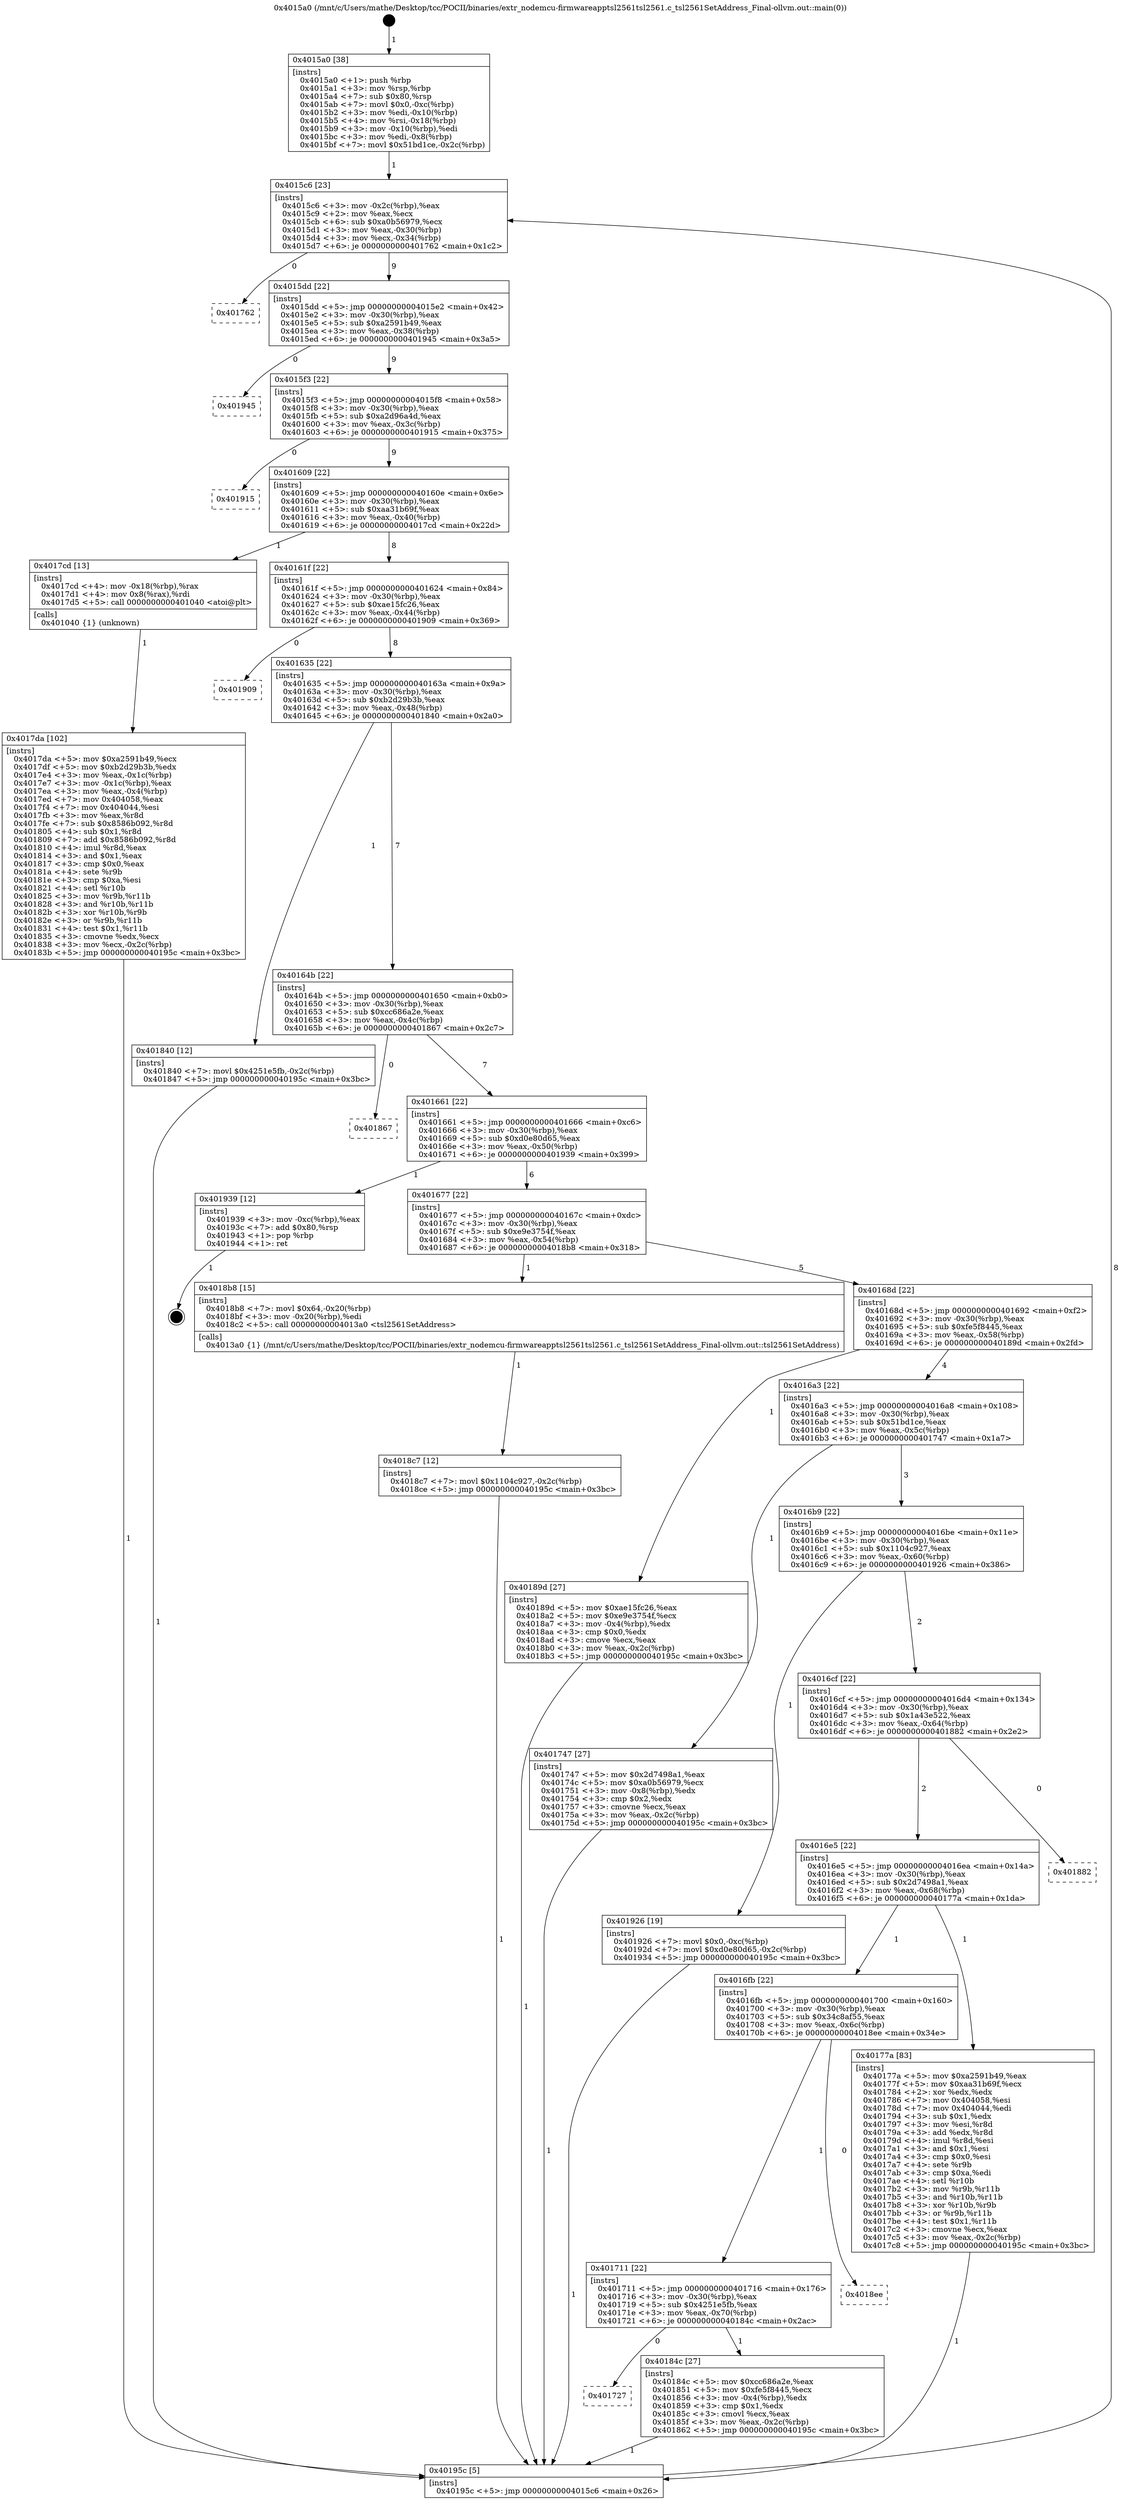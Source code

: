 digraph "0x4015a0" {
  label = "0x4015a0 (/mnt/c/Users/mathe/Desktop/tcc/POCII/binaries/extr_nodemcu-firmwareapptsl2561tsl2561.c_tsl2561SetAddress_Final-ollvm.out::main(0))"
  labelloc = "t"
  node[shape=record]

  Entry [label="",width=0.3,height=0.3,shape=circle,fillcolor=black,style=filled]
  "0x4015c6" [label="{
     0x4015c6 [23]\l
     | [instrs]\l
     &nbsp;&nbsp;0x4015c6 \<+3\>: mov -0x2c(%rbp),%eax\l
     &nbsp;&nbsp;0x4015c9 \<+2\>: mov %eax,%ecx\l
     &nbsp;&nbsp;0x4015cb \<+6\>: sub $0xa0b56979,%ecx\l
     &nbsp;&nbsp;0x4015d1 \<+3\>: mov %eax,-0x30(%rbp)\l
     &nbsp;&nbsp;0x4015d4 \<+3\>: mov %ecx,-0x34(%rbp)\l
     &nbsp;&nbsp;0x4015d7 \<+6\>: je 0000000000401762 \<main+0x1c2\>\l
  }"]
  "0x401762" [label="{
     0x401762\l
  }", style=dashed]
  "0x4015dd" [label="{
     0x4015dd [22]\l
     | [instrs]\l
     &nbsp;&nbsp;0x4015dd \<+5\>: jmp 00000000004015e2 \<main+0x42\>\l
     &nbsp;&nbsp;0x4015e2 \<+3\>: mov -0x30(%rbp),%eax\l
     &nbsp;&nbsp;0x4015e5 \<+5\>: sub $0xa2591b49,%eax\l
     &nbsp;&nbsp;0x4015ea \<+3\>: mov %eax,-0x38(%rbp)\l
     &nbsp;&nbsp;0x4015ed \<+6\>: je 0000000000401945 \<main+0x3a5\>\l
  }"]
  Exit [label="",width=0.3,height=0.3,shape=circle,fillcolor=black,style=filled,peripheries=2]
  "0x401945" [label="{
     0x401945\l
  }", style=dashed]
  "0x4015f3" [label="{
     0x4015f3 [22]\l
     | [instrs]\l
     &nbsp;&nbsp;0x4015f3 \<+5\>: jmp 00000000004015f8 \<main+0x58\>\l
     &nbsp;&nbsp;0x4015f8 \<+3\>: mov -0x30(%rbp),%eax\l
     &nbsp;&nbsp;0x4015fb \<+5\>: sub $0xa2d96a4d,%eax\l
     &nbsp;&nbsp;0x401600 \<+3\>: mov %eax,-0x3c(%rbp)\l
     &nbsp;&nbsp;0x401603 \<+6\>: je 0000000000401915 \<main+0x375\>\l
  }"]
  "0x4018c7" [label="{
     0x4018c7 [12]\l
     | [instrs]\l
     &nbsp;&nbsp;0x4018c7 \<+7\>: movl $0x1104c927,-0x2c(%rbp)\l
     &nbsp;&nbsp;0x4018ce \<+5\>: jmp 000000000040195c \<main+0x3bc\>\l
  }"]
  "0x401915" [label="{
     0x401915\l
  }", style=dashed]
  "0x401609" [label="{
     0x401609 [22]\l
     | [instrs]\l
     &nbsp;&nbsp;0x401609 \<+5\>: jmp 000000000040160e \<main+0x6e\>\l
     &nbsp;&nbsp;0x40160e \<+3\>: mov -0x30(%rbp),%eax\l
     &nbsp;&nbsp;0x401611 \<+5\>: sub $0xaa31b69f,%eax\l
     &nbsp;&nbsp;0x401616 \<+3\>: mov %eax,-0x40(%rbp)\l
     &nbsp;&nbsp;0x401619 \<+6\>: je 00000000004017cd \<main+0x22d\>\l
  }"]
  "0x401727" [label="{
     0x401727\l
  }", style=dashed]
  "0x4017cd" [label="{
     0x4017cd [13]\l
     | [instrs]\l
     &nbsp;&nbsp;0x4017cd \<+4\>: mov -0x18(%rbp),%rax\l
     &nbsp;&nbsp;0x4017d1 \<+4\>: mov 0x8(%rax),%rdi\l
     &nbsp;&nbsp;0x4017d5 \<+5\>: call 0000000000401040 \<atoi@plt\>\l
     | [calls]\l
     &nbsp;&nbsp;0x401040 \{1\} (unknown)\l
  }"]
  "0x40161f" [label="{
     0x40161f [22]\l
     | [instrs]\l
     &nbsp;&nbsp;0x40161f \<+5\>: jmp 0000000000401624 \<main+0x84\>\l
     &nbsp;&nbsp;0x401624 \<+3\>: mov -0x30(%rbp),%eax\l
     &nbsp;&nbsp;0x401627 \<+5\>: sub $0xae15fc26,%eax\l
     &nbsp;&nbsp;0x40162c \<+3\>: mov %eax,-0x44(%rbp)\l
     &nbsp;&nbsp;0x40162f \<+6\>: je 0000000000401909 \<main+0x369\>\l
  }"]
  "0x40184c" [label="{
     0x40184c [27]\l
     | [instrs]\l
     &nbsp;&nbsp;0x40184c \<+5\>: mov $0xcc686a2e,%eax\l
     &nbsp;&nbsp;0x401851 \<+5\>: mov $0xfe5f8445,%ecx\l
     &nbsp;&nbsp;0x401856 \<+3\>: mov -0x4(%rbp),%edx\l
     &nbsp;&nbsp;0x401859 \<+3\>: cmp $0x1,%edx\l
     &nbsp;&nbsp;0x40185c \<+3\>: cmovl %ecx,%eax\l
     &nbsp;&nbsp;0x40185f \<+3\>: mov %eax,-0x2c(%rbp)\l
     &nbsp;&nbsp;0x401862 \<+5\>: jmp 000000000040195c \<main+0x3bc\>\l
  }"]
  "0x401909" [label="{
     0x401909\l
  }", style=dashed]
  "0x401635" [label="{
     0x401635 [22]\l
     | [instrs]\l
     &nbsp;&nbsp;0x401635 \<+5\>: jmp 000000000040163a \<main+0x9a\>\l
     &nbsp;&nbsp;0x40163a \<+3\>: mov -0x30(%rbp),%eax\l
     &nbsp;&nbsp;0x40163d \<+5\>: sub $0xb2d29b3b,%eax\l
     &nbsp;&nbsp;0x401642 \<+3\>: mov %eax,-0x48(%rbp)\l
     &nbsp;&nbsp;0x401645 \<+6\>: je 0000000000401840 \<main+0x2a0\>\l
  }"]
  "0x401711" [label="{
     0x401711 [22]\l
     | [instrs]\l
     &nbsp;&nbsp;0x401711 \<+5\>: jmp 0000000000401716 \<main+0x176\>\l
     &nbsp;&nbsp;0x401716 \<+3\>: mov -0x30(%rbp),%eax\l
     &nbsp;&nbsp;0x401719 \<+5\>: sub $0x4251e5fb,%eax\l
     &nbsp;&nbsp;0x40171e \<+3\>: mov %eax,-0x70(%rbp)\l
     &nbsp;&nbsp;0x401721 \<+6\>: je 000000000040184c \<main+0x2ac\>\l
  }"]
  "0x401840" [label="{
     0x401840 [12]\l
     | [instrs]\l
     &nbsp;&nbsp;0x401840 \<+7\>: movl $0x4251e5fb,-0x2c(%rbp)\l
     &nbsp;&nbsp;0x401847 \<+5\>: jmp 000000000040195c \<main+0x3bc\>\l
  }"]
  "0x40164b" [label="{
     0x40164b [22]\l
     | [instrs]\l
     &nbsp;&nbsp;0x40164b \<+5\>: jmp 0000000000401650 \<main+0xb0\>\l
     &nbsp;&nbsp;0x401650 \<+3\>: mov -0x30(%rbp),%eax\l
     &nbsp;&nbsp;0x401653 \<+5\>: sub $0xcc686a2e,%eax\l
     &nbsp;&nbsp;0x401658 \<+3\>: mov %eax,-0x4c(%rbp)\l
     &nbsp;&nbsp;0x40165b \<+6\>: je 0000000000401867 \<main+0x2c7\>\l
  }"]
  "0x4018ee" [label="{
     0x4018ee\l
  }", style=dashed]
  "0x401867" [label="{
     0x401867\l
  }", style=dashed]
  "0x401661" [label="{
     0x401661 [22]\l
     | [instrs]\l
     &nbsp;&nbsp;0x401661 \<+5\>: jmp 0000000000401666 \<main+0xc6\>\l
     &nbsp;&nbsp;0x401666 \<+3\>: mov -0x30(%rbp),%eax\l
     &nbsp;&nbsp;0x401669 \<+5\>: sub $0xd0e80d65,%eax\l
     &nbsp;&nbsp;0x40166e \<+3\>: mov %eax,-0x50(%rbp)\l
     &nbsp;&nbsp;0x401671 \<+6\>: je 0000000000401939 \<main+0x399\>\l
  }"]
  "0x4017da" [label="{
     0x4017da [102]\l
     | [instrs]\l
     &nbsp;&nbsp;0x4017da \<+5\>: mov $0xa2591b49,%ecx\l
     &nbsp;&nbsp;0x4017df \<+5\>: mov $0xb2d29b3b,%edx\l
     &nbsp;&nbsp;0x4017e4 \<+3\>: mov %eax,-0x1c(%rbp)\l
     &nbsp;&nbsp;0x4017e7 \<+3\>: mov -0x1c(%rbp),%eax\l
     &nbsp;&nbsp;0x4017ea \<+3\>: mov %eax,-0x4(%rbp)\l
     &nbsp;&nbsp;0x4017ed \<+7\>: mov 0x404058,%eax\l
     &nbsp;&nbsp;0x4017f4 \<+7\>: mov 0x404044,%esi\l
     &nbsp;&nbsp;0x4017fb \<+3\>: mov %eax,%r8d\l
     &nbsp;&nbsp;0x4017fe \<+7\>: sub $0x8586b092,%r8d\l
     &nbsp;&nbsp;0x401805 \<+4\>: sub $0x1,%r8d\l
     &nbsp;&nbsp;0x401809 \<+7\>: add $0x8586b092,%r8d\l
     &nbsp;&nbsp;0x401810 \<+4\>: imul %r8d,%eax\l
     &nbsp;&nbsp;0x401814 \<+3\>: and $0x1,%eax\l
     &nbsp;&nbsp;0x401817 \<+3\>: cmp $0x0,%eax\l
     &nbsp;&nbsp;0x40181a \<+4\>: sete %r9b\l
     &nbsp;&nbsp;0x40181e \<+3\>: cmp $0xa,%esi\l
     &nbsp;&nbsp;0x401821 \<+4\>: setl %r10b\l
     &nbsp;&nbsp;0x401825 \<+3\>: mov %r9b,%r11b\l
     &nbsp;&nbsp;0x401828 \<+3\>: and %r10b,%r11b\l
     &nbsp;&nbsp;0x40182b \<+3\>: xor %r10b,%r9b\l
     &nbsp;&nbsp;0x40182e \<+3\>: or %r9b,%r11b\l
     &nbsp;&nbsp;0x401831 \<+4\>: test $0x1,%r11b\l
     &nbsp;&nbsp;0x401835 \<+3\>: cmovne %edx,%ecx\l
     &nbsp;&nbsp;0x401838 \<+3\>: mov %ecx,-0x2c(%rbp)\l
     &nbsp;&nbsp;0x40183b \<+5\>: jmp 000000000040195c \<main+0x3bc\>\l
  }"]
  "0x401939" [label="{
     0x401939 [12]\l
     | [instrs]\l
     &nbsp;&nbsp;0x401939 \<+3\>: mov -0xc(%rbp),%eax\l
     &nbsp;&nbsp;0x40193c \<+7\>: add $0x80,%rsp\l
     &nbsp;&nbsp;0x401943 \<+1\>: pop %rbp\l
     &nbsp;&nbsp;0x401944 \<+1\>: ret\l
  }"]
  "0x401677" [label="{
     0x401677 [22]\l
     | [instrs]\l
     &nbsp;&nbsp;0x401677 \<+5\>: jmp 000000000040167c \<main+0xdc\>\l
     &nbsp;&nbsp;0x40167c \<+3\>: mov -0x30(%rbp),%eax\l
     &nbsp;&nbsp;0x40167f \<+5\>: sub $0xe9e3754f,%eax\l
     &nbsp;&nbsp;0x401684 \<+3\>: mov %eax,-0x54(%rbp)\l
     &nbsp;&nbsp;0x401687 \<+6\>: je 00000000004018b8 \<main+0x318\>\l
  }"]
  "0x4016fb" [label="{
     0x4016fb [22]\l
     | [instrs]\l
     &nbsp;&nbsp;0x4016fb \<+5\>: jmp 0000000000401700 \<main+0x160\>\l
     &nbsp;&nbsp;0x401700 \<+3\>: mov -0x30(%rbp),%eax\l
     &nbsp;&nbsp;0x401703 \<+5\>: sub $0x34c8af55,%eax\l
     &nbsp;&nbsp;0x401708 \<+3\>: mov %eax,-0x6c(%rbp)\l
     &nbsp;&nbsp;0x40170b \<+6\>: je 00000000004018ee \<main+0x34e\>\l
  }"]
  "0x4018b8" [label="{
     0x4018b8 [15]\l
     | [instrs]\l
     &nbsp;&nbsp;0x4018b8 \<+7\>: movl $0x64,-0x20(%rbp)\l
     &nbsp;&nbsp;0x4018bf \<+3\>: mov -0x20(%rbp),%edi\l
     &nbsp;&nbsp;0x4018c2 \<+5\>: call 00000000004013a0 \<tsl2561SetAddress\>\l
     | [calls]\l
     &nbsp;&nbsp;0x4013a0 \{1\} (/mnt/c/Users/mathe/Desktop/tcc/POCII/binaries/extr_nodemcu-firmwareapptsl2561tsl2561.c_tsl2561SetAddress_Final-ollvm.out::tsl2561SetAddress)\l
  }"]
  "0x40168d" [label="{
     0x40168d [22]\l
     | [instrs]\l
     &nbsp;&nbsp;0x40168d \<+5\>: jmp 0000000000401692 \<main+0xf2\>\l
     &nbsp;&nbsp;0x401692 \<+3\>: mov -0x30(%rbp),%eax\l
     &nbsp;&nbsp;0x401695 \<+5\>: sub $0xfe5f8445,%eax\l
     &nbsp;&nbsp;0x40169a \<+3\>: mov %eax,-0x58(%rbp)\l
     &nbsp;&nbsp;0x40169d \<+6\>: je 000000000040189d \<main+0x2fd\>\l
  }"]
  "0x40177a" [label="{
     0x40177a [83]\l
     | [instrs]\l
     &nbsp;&nbsp;0x40177a \<+5\>: mov $0xa2591b49,%eax\l
     &nbsp;&nbsp;0x40177f \<+5\>: mov $0xaa31b69f,%ecx\l
     &nbsp;&nbsp;0x401784 \<+2\>: xor %edx,%edx\l
     &nbsp;&nbsp;0x401786 \<+7\>: mov 0x404058,%esi\l
     &nbsp;&nbsp;0x40178d \<+7\>: mov 0x404044,%edi\l
     &nbsp;&nbsp;0x401794 \<+3\>: sub $0x1,%edx\l
     &nbsp;&nbsp;0x401797 \<+3\>: mov %esi,%r8d\l
     &nbsp;&nbsp;0x40179a \<+3\>: add %edx,%r8d\l
     &nbsp;&nbsp;0x40179d \<+4\>: imul %r8d,%esi\l
     &nbsp;&nbsp;0x4017a1 \<+3\>: and $0x1,%esi\l
     &nbsp;&nbsp;0x4017a4 \<+3\>: cmp $0x0,%esi\l
     &nbsp;&nbsp;0x4017a7 \<+4\>: sete %r9b\l
     &nbsp;&nbsp;0x4017ab \<+3\>: cmp $0xa,%edi\l
     &nbsp;&nbsp;0x4017ae \<+4\>: setl %r10b\l
     &nbsp;&nbsp;0x4017b2 \<+3\>: mov %r9b,%r11b\l
     &nbsp;&nbsp;0x4017b5 \<+3\>: and %r10b,%r11b\l
     &nbsp;&nbsp;0x4017b8 \<+3\>: xor %r10b,%r9b\l
     &nbsp;&nbsp;0x4017bb \<+3\>: or %r9b,%r11b\l
     &nbsp;&nbsp;0x4017be \<+4\>: test $0x1,%r11b\l
     &nbsp;&nbsp;0x4017c2 \<+3\>: cmovne %ecx,%eax\l
     &nbsp;&nbsp;0x4017c5 \<+3\>: mov %eax,-0x2c(%rbp)\l
     &nbsp;&nbsp;0x4017c8 \<+5\>: jmp 000000000040195c \<main+0x3bc\>\l
  }"]
  "0x40189d" [label="{
     0x40189d [27]\l
     | [instrs]\l
     &nbsp;&nbsp;0x40189d \<+5\>: mov $0xae15fc26,%eax\l
     &nbsp;&nbsp;0x4018a2 \<+5\>: mov $0xe9e3754f,%ecx\l
     &nbsp;&nbsp;0x4018a7 \<+3\>: mov -0x4(%rbp),%edx\l
     &nbsp;&nbsp;0x4018aa \<+3\>: cmp $0x0,%edx\l
     &nbsp;&nbsp;0x4018ad \<+3\>: cmove %ecx,%eax\l
     &nbsp;&nbsp;0x4018b0 \<+3\>: mov %eax,-0x2c(%rbp)\l
     &nbsp;&nbsp;0x4018b3 \<+5\>: jmp 000000000040195c \<main+0x3bc\>\l
  }"]
  "0x4016a3" [label="{
     0x4016a3 [22]\l
     | [instrs]\l
     &nbsp;&nbsp;0x4016a3 \<+5\>: jmp 00000000004016a8 \<main+0x108\>\l
     &nbsp;&nbsp;0x4016a8 \<+3\>: mov -0x30(%rbp),%eax\l
     &nbsp;&nbsp;0x4016ab \<+5\>: sub $0x51bd1ce,%eax\l
     &nbsp;&nbsp;0x4016b0 \<+3\>: mov %eax,-0x5c(%rbp)\l
     &nbsp;&nbsp;0x4016b3 \<+6\>: je 0000000000401747 \<main+0x1a7\>\l
  }"]
  "0x4016e5" [label="{
     0x4016e5 [22]\l
     | [instrs]\l
     &nbsp;&nbsp;0x4016e5 \<+5\>: jmp 00000000004016ea \<main+0x14a\>\l
     &nbsp;&nbsp;0x4016ea \<+3\>: mov -0x30(%rbp),%eax\l
     &nbsp;&nbsp;0x4016ed \<+5\>: sub $0x2d7498a1,%eax\l
     &nbsp;&nbsp;0x4016f2 \<+3\>: mov %eax,-0x68(%rbp)\l
     &nbsp;&nbsp;0x4016f5 \<+6\>: je 000000000040177a \<main+0x1da\>\l
  }"]
  "0x401747" [label="{
     0x401747 [27]\l
     | [instrs]\l
     &nbsp;&nbsp;0x401747 \<+5\>: mov $0x2d7498a1,%eax\l
     &nbsp;&nbsp;0x40174c \<+5\>: mov $0xa0b56979,%ecx\l
     &nbsp;&nbsp;0x401751 \<+3\>: mov -0x8(%rbp),%edx\l
     &nbsp;&nbsp;0x401754 \<+3\>: cmp $0x2,%edx\l
     &nbsp;&nbsp;0x401757 \<+3\>: cmovne %ecx,%eax\l
     &nbsp;&nbsp;0x40175a \<+3\>: mov %eax,-0x2c(%rbp)\l
     &nbsp;&nbsp;0x40175d \<+5\>: jmp 000000000040195c \<main+0x3bc\>\l
  }"]
  "0x4016b9" [label="{
     0x4016b9 [22]\l
     | [instrs]\l
     &nbsp;&nbsp;0x4016b9 \<+5\>: jmp 00000000004016be \<main+0x11e\>\l
     &nbsp;&nbsp;0x4016be \<+3\>: mov -0x30(%rbp),%eax\l
     &nbsp;&nbsp;0x4016c1 \<+5\>: sub $0x1104c927,%eax\l
     &nbsp;&nbsp;0x4016c6 \<+3\>: mov %eax,-0x60(%rbp)\l
     &nbsp;&nbsp;0x4016c9 \<+6\>: je 0000000000401926 \<main+0x386\>\l
  }"]
  "0x40195c" [label="{
     0x40195c [5]\l
     | [instrs]\l
     &nbsp;&nbsp;0x40195c \<+5\>: jmp 00000000004015c6 \<main+0x26\>\l
  }"]
  "0x4015a0" [label="{
     0x4015a0 [38]\l
     | [instrs]\l
     &nbsp;&nbsp;0x4015a0 \<+1\>: push %rbp\l
     &nbsp;&nbsp;0x4015a1 \<+3\>: mov %rsp,%rbp\l
     &nbsp;&nbsp;0x4015a4 \<+7\>: sub $0x80,%rsp\l
     &nbsp;&nbsp;0x4015ab \<+7\>: movl $0x0,-0xc(%rbp)\l
     &nbsp;&nbsp;0x4015b2 \<+3\>: mov %edi,-0x10(%rbp)\l
     &nbsp;&nbsp;0x4015b5 \<+4\>: mov %rsi,-0x18(%rbp)\l
     &nbsp;&nbsp;0x4015b9 \<+3\>: mov -0x10(%rbp),%edi\l
     &nbsp;&nbsp;0x4015bc \<+3\>: mov %edi,-0x8(%rbp)\l
     &nbsp;&nbsp;0x4015bf \<+7\>: movl $0x51bd1ce,-0x2c(%rbp)\l
  }"]
  "0x401882" [label="{
     0x401882\l
  }", style=dashed]
  "0x401926" [label="{
     0x401926 [19]\l
     | [instrs]\l
     &nbsp;&nbsp;0x401926 \<+7\>: movl $0x0,-0xc(%rbp)\l
     &nbsp;&nbsp;0x40192d \<+7\>: movl $0xd0e80d65,-0x2c(%rbp)\l
     &nbsp;&nbsp;0x401934 \<+5\>: jmp 000000000040195c \<main+0x3bc\>\l
  }"]
  "0x4016cf" [label="{
     0x4016cf [22]\l
     | [instrs]\l
     &nbsp;&nbsp;0x4016cf \<+5\>: jmp 00000000004016d4 \<main+0x134\>\l
     &nbsp;&nbsp;0x4016d4 \<+3\>: mov -0x30(%rbp),%eax\l
     &nbsp;&nbsp;0x4016d7 \<+5\>: sub $0x1a43e522,%eax\l
     &nbsp;&nbsp;0x4016dc \<+3\>: mov %eax,-0x64(%rbp)\l
     &nbsp;&nbsp;0x4016df \<+6\>: je 0000000000401882 \<main+0x2e2\>\l
  }"]
  Entry -> "0x4015a0" [label=" 1"]
  "0x4015c6" -> "0x401762" [label=" 0"]
  "0x4015c6" -> "0x4015dd" [label=" 9"]
  "0x401939" -> Exit [label=" 1"]
  "0x4015dd" -> "0x401945" [label=" 0"]
  "0x4015dd" -> "0x4015f3" [label=" 9"]
  "0x401926" -> "0x40195c" [label=" 1"]
  "0x4015f3" -> "0x401915" [label=" 0"]
  "0x4015f3" -> "0x401609" [label=" 9"]
  "0x4018c7" -> "0x40195c" [label=" 1"]
  "0x401609" -> "0x4017cd" [label=" 1"]
  "0x401609" -> "0x40161f" [label=" 8"]
  "0x4018b8" -> "0x4018c7" [label=" 1"]
  "0x40161f" -> "0x401909" [label=" 0"]
  "0x40161f" -> "0x401635" [label=" 8"]
  "0x40189d" -> "0x40195c" [label=" 1"]
  "0x401635" -> "0x401840" [label=" 1"]
  "0x401635" -> "0x40164b" [label=" 7"]
  "0x401711" -> "0x401727" [label=" 0"]
  "0x40164b" -> "0x401867" [label=" 0"]
  "0x40164b" -> "0x401661" [label=" 7"]
  "0x401711" -> "0x40184c" [label=" 1"]
  "0x401661" -> "0x401939" [label=" 1"]
  "0x401661" -> "0x401677" [label=" 6"]
  "0x4016fb" -> "0x401711" [label=" 1"]
  "0x401677" -> "0x4018b8" [label=" 1"]
  "0x401677" -> "0x40168d" [label=" 5"]
  "0x4016fb" -> "0x4018ee" [label=" 0"]
  "0x40168d" -> "0x40189d" [label=" 1"]
  "0x40168d" -> "0x4016a3" [label=" 4"]
  "0x40184c" -> "0x40195c" [label=" 1"]
  "0x4016a3" -> "0x401747" [label=" 1"]
  "0x4016a3" -> "0x4016b9" [label=" 3"]
  "0x401747" -> "0x40195c" [label=" 1"]
  "0x4015a0" -> "0x4015c6" [label=" 1"]
  "0x40195c" -> "0x4015c6" [label=" 8"]
  "0x4017da" -> "0x40195c" [label=" 1"]
  "0x4016b9" -> "0x401926" [label=" 1"]
  "0x4016b9" -> "0x4016cf" [label=" 2"]
  "0x4017cd" -> "0x4017da" [label=" 1"]
  "0x4016cf" -> "0x401882" [label=" 0"]
  "0x4016cf" -> "0x4016e5" [label=" 2"]
  "0x401840" -> "0x40195c" [label=" 1"]
  "0x4016e5" -> "0x40177a" [label=" 1"]
  "0x4016e5" -> "0x4016fb" [label=" 1"]
  "0x40177a" -> "0x40195c" [label=" 1"]
}
